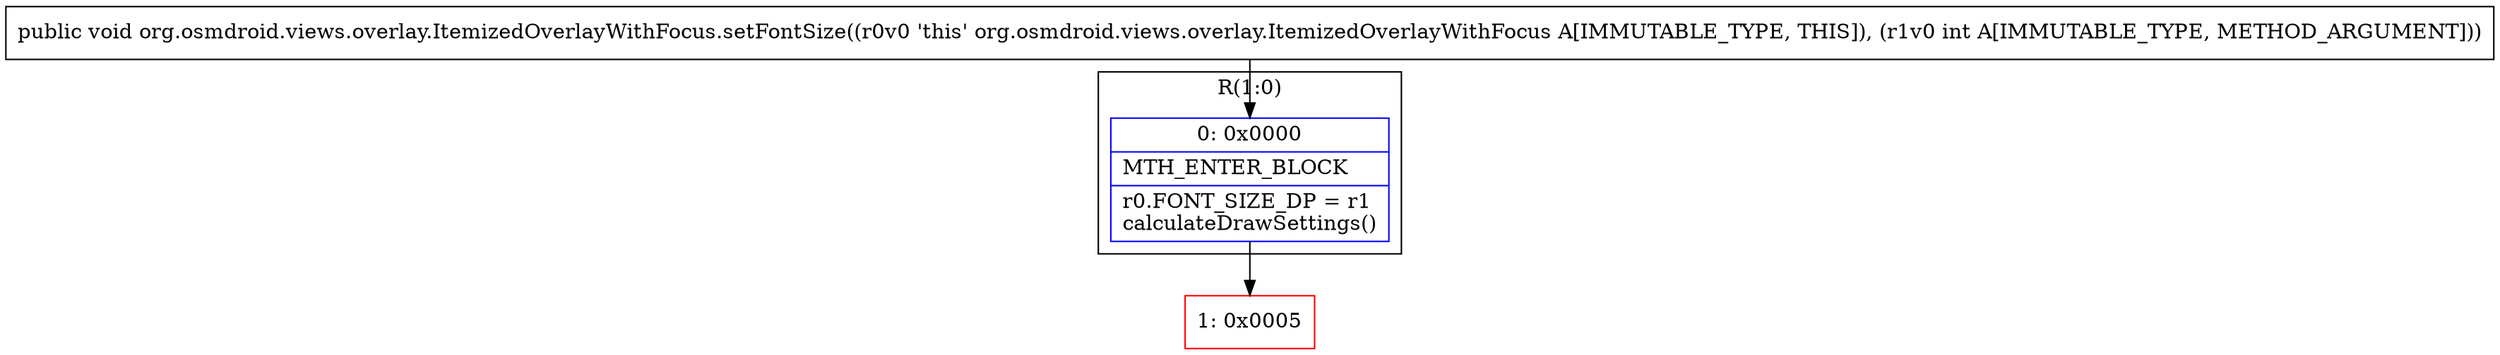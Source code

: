 digraph "CFG fororg.osmdroid.views.overlay.ItemizedOverlayWithFocus.setFontSize(I)V" {
subgraph cluster_Region_558248915 {
label = "R(1:0)";
node [shape=record,color=blue];
Node_0 [shape=record,label="{0\:\ 0x0000|MTH_ENTER_BLOCK\l|r0.FONT_SIZE_DP = r1\lcalculateDrawSettings()\l}"];
}
Node_1 [shape=record,color=red,label="{1\:\ 0x0005}"];
MethodNode[shape=record,label="{public void org.osmdroid.views.overlay.ItemizedOverlayWithFocus.setFontSize((r0v0 'this' org.osmdroid.views.overlay.ItemizedOverlayWithFocus A[IMMUTABLE_TYPE, THIS]), (r1v0 int A[IMMUTABLE_TYPE, METHOD_ARGUMENT])) }"];
MethodNode -> Node_0;
Node_0 -> Node_1;
}

